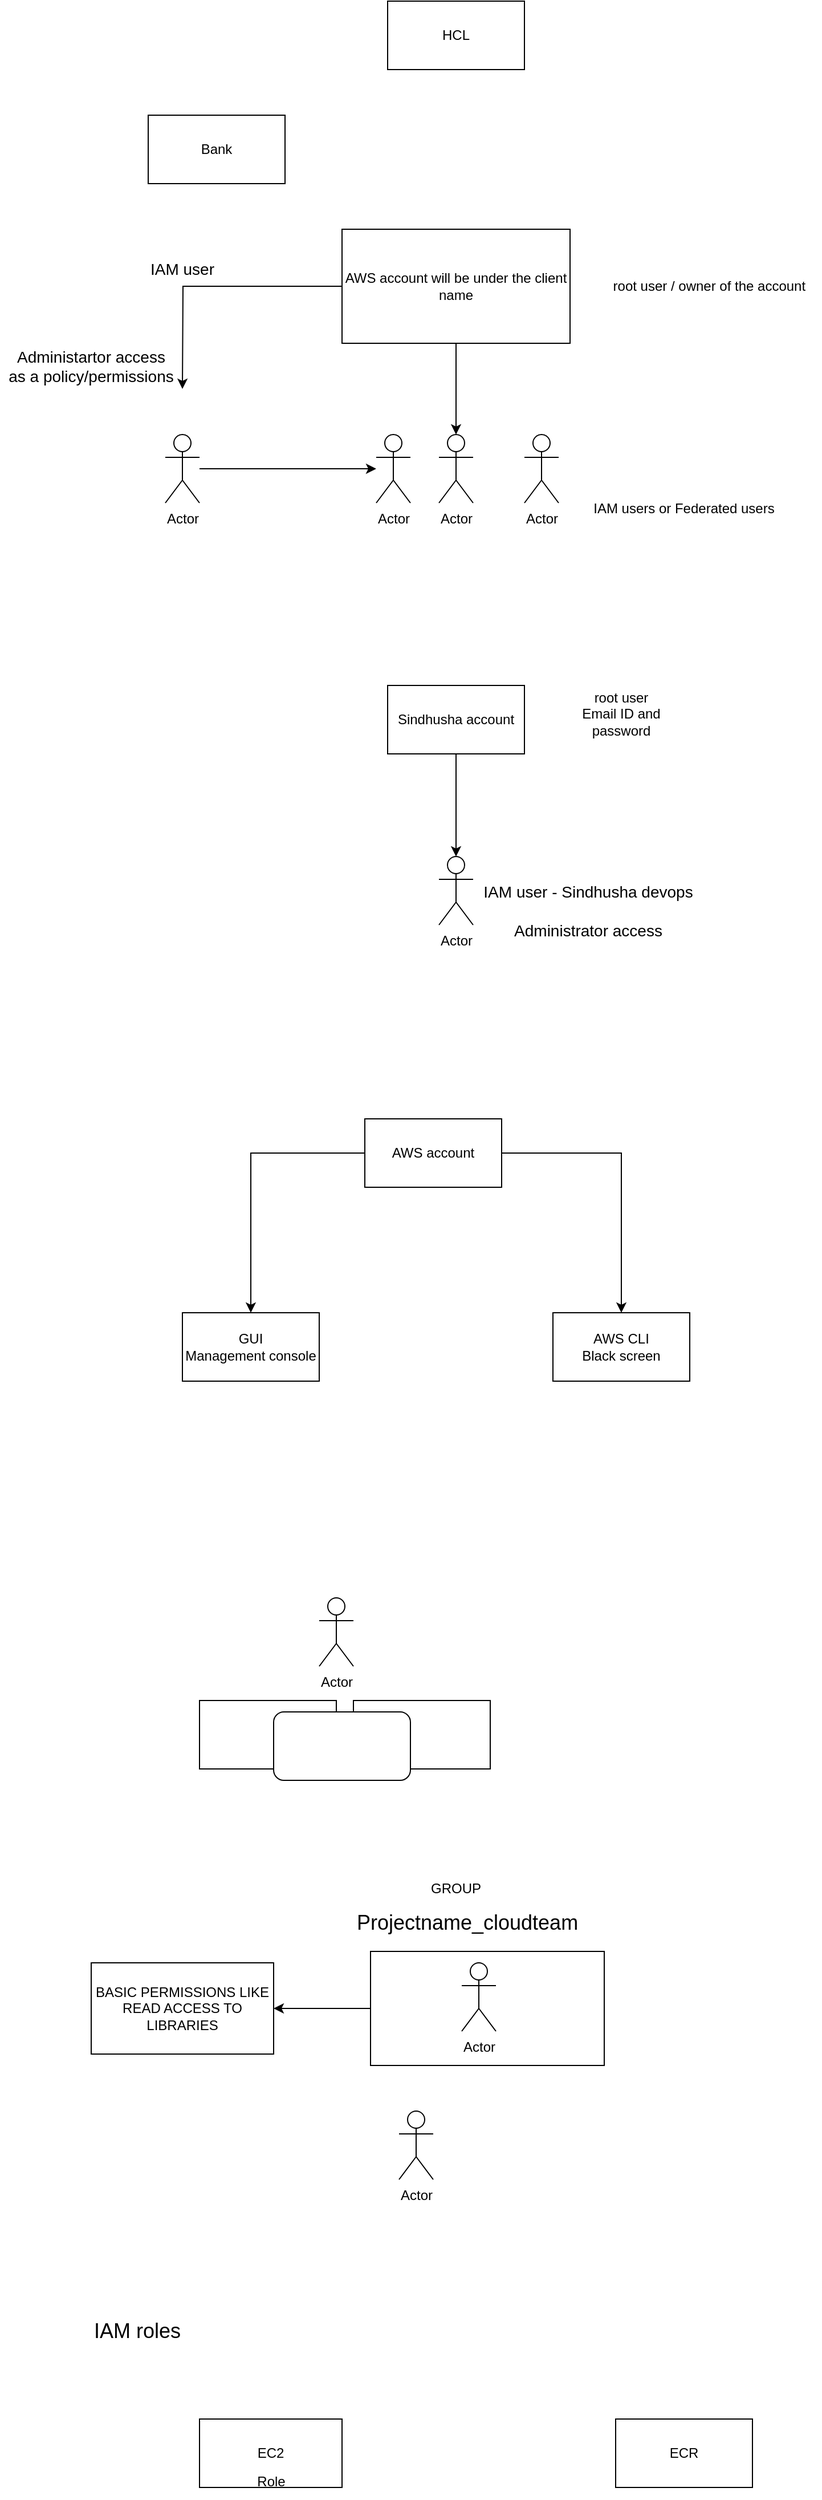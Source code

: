 <mxfile version="23.0.2" type="device">
  <diagram name="Page-1" id="VqDot4BEGNgwhcivmTdY">
    <mxGraphModel dx="1105" dy="549" grid="1" gridSize="10" guides="1" tooltips="1" connect="1" arrows="1" fold="1" page="1" pageScale="1" pageWidth="850" pageHeight="1100" math="0" shadow="0">
      <root>
        <mxCell id="0" />
        <mxCell id="1" parent="0" />
        <mxCell id="xhJ7jauMjRR7VgR7Hack-1" value="HCL" style="rounded=0;whiteSpace=wrap;html=1;" parent="1" vertex="1">
          <mxGeometry x="360" y="120" width="120" height="60" as="geometry" />
        </mxCell>
        <mxCell id="xhJ7jauMjRR7VgR7Hack-2" value="Actor" style="shape=umlActor;verticalLabelPosition=bottom;verticalAlign=top;html=1;outlineConnect=0;" parent="1" vertex="1">
          <mxGeometry x="405" y="500" width="30" height="60" as="geometry" />
        </mxCell>
        <mxCell id="xhJ7jauMjRR7VgR7Hack-3" value="Bank" style="rounded=0;whiteSpace=wrap;html=1;" parent="1" vertex="1">
          <mxGeometry x="150" y="220" width="120" height="60" as="geometry" />
        </mxCell>
        <mxCell id="xhJ7jauMjRR7VgR7Hack-6" value="" style="edgeStyle=orthogonalEdgeStyle;rounded=0;orthogonalLoop=1;jettySize=auto;html=1;" parent="1" source="xhJ7jauMjRR7VgR7Hack-4" target="xhJ7jauMjRR7VgR7Hack-2" edge="1">
          <mxGeometry relative="1" as="geometry" />
        </mxCell>
        <mxCell id="liSBuWrigFrLsLbLje8O-1" style="edgeStyle=orthogonalEdgeStyle;rounded=0;orthogonalLoop=1;jettySize=auto;html=1;" parent="1" source="xhJ7jauMjRR7VgR7Hack-4" edge="1">
          <mxGeometry relative="1" as="geometry">
            <mxPoint x="180" y="460" as="targetPoint" />
          </mxGeometry>
        </mxCell>
        <mxCell id="xhJ7jauMjRR7VgR7Hack-4" value="AWS account will be under the client name" style="rounded=0;whiteSpace=wrap;html=1;" parent="1" vertex="1">
          <mxGeometry x="320" y="320" width="200" height="100" as="geometry" />
        </mxCell>
        <mxCell id="xhJ7jauMjRR7VgR7Hack-8" value="Actor" style="shape=umlActor;verticalLabelPosition=bottom;verticalAlign=top;html=1;outlineConnect=0;" parent="1" vertex="1">
          <mxGeometry x="480" y="500" width="30" height="60" as="geometry" />
        </mxCell>
        <mxCell id="xhJ7jauMjRR7VgR7Hack-9" value="&amp;nbsp;root user / owner of the account" style="text;html=1;align=center;verticalAlign=middle;resizable=0;points=[];autosize=1;strokeColor=none;fillColor=none;" parent="1" vertex="1">
          <mxGeometry x="540" y="355" width="200" height="30" as="geometry" />
        </mxCell>
        <mxCell id="xhJ7jauMjRR7VgR7Hack-10" value="IAM users or Federated users" style="text;html=1;strokeColor=none;fillColor=none;align=center;verticalAlign=middle;whiteSpace=wrap;rounded=0;" parent="1" vertex="1">
          <mxGeometry x="530" y="540" width="180" height="50" as="geometry" />
        </mxCell>
        <mxCell id="xhJ7jauMjRR7VgR7Hack-11" value="&lt;font style=&quot;font-size: 14px;&quot;&gt;Administartor access&lt;br&gt;as a policy/permissions&lt;/font&gt;" style="text;html=1;strokeColor=none;fillColor=none;align=center;verticalAlign=middle;whiteSpace=wrap;rounded=0;" parent="1" vertex="1">
          <mxGeometry x="20" y="410" width="160" height="60" as="geometry" />
        </mxCell>
        <mxCell id="xhJ7jauMjRR7VgR7Hack-12" value="Sindhusha account" style="rounded=0;whiteSpace=wrap;html=1;" parent="1" vertex="1">
          <mxGeometry x="360" y="720" width="120" height="60" as="geometry" />
        </mxCell>
        <mxCell id="xhJ7jauMjRR7VgR7Hack-13" value="Actor" style="shape=umlActor;verticalLabelPosition=bottom;verticalAlign=top;html=1;outlineConnect=0;" parent="1" vertex="1">
          <mxGeometry x="405" y="870" width="30" height="60" as="geometry" />
        </mxCell>
        <mxCell id="xhJ7jauMjRR7VgR7Hack-14" style="edgeStyle=orthogonalEdgeStyle;rounded=0;orthogonalLoop=1;jettySize=auto;html=1;entryX=0.5;entryY=0;entryDx=0;entryDy=0;entryPerimeter=0;" parent="1" source="xhJ7jauMjRR7VgR7Hack-12" target="xhJ7jauMjRR7VgR7Hack-13" edge="1">
          <mxGeometry relative="1" as="geometry" />
        </mxCell>
        <mxCell id="xhJ7jauMjRR7VgR7Hack-15" value="&lt;font style=&quot;font-size: 14px;&quot;&gt;IAM user - Sindhusha devops&lt;br&gt;&lt;br&gt;Administrator access&lt;/font&gt;" style="text;html=1;strokeColor=none;fillColor=none;align=center;verticalAlign=middle;whiteSpace=wrap;rounded=0;" parent="1" vertex="1">
          <mxGeometry x="441" y="890" width="190" height="55" as="geometry" />
        </mxCell>
        <mxCell id="xhJ7jauMjRR7VgR7Hack-16" value="root user&lt;br&gt;Email ID and password" style="text;html=1;strokeColor=none;fillColor=none;align=center;verticalAlign=middle;whiteSpace=wrap;rounded=0;" parent="1" vertex="1">
          <mxGeometry x="505" y="710" width="120" height="70" as="geometry" />
        </mxCell>
        <mxCell id="liSBuWrigFrLsLbLje8O-5" value="" style="edgeStyle=orthogonalEdgeStyle;rounded=0;orthogonalLoop=1;jettySize=auto;html=1;" parent="1" source="liSBuWrigFrLsLbLje8O-2" target="liSBuWrigFrLsLbLje8O-4" edge="1">
          <mxGeometry relative="1" as="geometry" />
        </mxCell>
        <mxCell id="liSBuWrigFrLsLbLje8O-2" value="Actor" style="shape=umlActor;verticalLabelPosition=bottom;verticalAlign=top;html=1;outlineConnect=0;" parent="1" vertex="1">
          <mxGeometry x="165" y="500" width="30" height="60" as="geometry" />
        </mxCell>
        <mxCell id="liSBuWrigFrLsLbLje8O-3" value="&lt;font style=&quot;font-size: 14px;&quot;&gt;IAM user&lt;/font&gt;" style="text;html=1;strokeColor=none;fillColor=none;align=center;verticalAlign=middle;whiteSpace=wrap;rounded=0;" parent="1" vertex="1">
          <mxGeometry x="150" y="340" width="60" height="30" as="geometry" />
        </mxCell>
        <mxCell id="liSBuWrigFrLsLbLje8O-4" value="Actor" style="shape=umlActor;verticalLabelPosition=bottom;verticalAlign=top;html=1;outlineConnect=0;" parent="1" vertex="1">
          <mxGeometry x="350" y="500" width="30" height="60" as="geometry" />
        </mxCell>
        <mxCell id="liSBuWrigFrLsLbLje8O-8" value="" style="edgeStyle=orthogonalEdgeStyle;rounded=0;orthogonalLoop=1;jettySize=auto;html=1;" parent="1" source="liSBuWrigFrLsLbLje8O-6" target="liSBuWrigFrLsLbLje8O-7" edge="1">
          <mxGeometry relative="1" as="geometry" />
        </mxCell>
        <mxCell id="liSBuWrigFrLsLbLje8O-10" value="" style="edgeStyle=orthogonalEdgeStyle;rounded=0;orthogonalLoop=1;jettySize=auto;html=1;" parent="1" source="liSBuWrigFrLsLbLje8O-6" target="liSBuWrigFrLsLbLje8O-9" edge="1">
          <mxGeometry relative="1" as="geometry" />
        </mxCell>
        <mxCell id="liSBuWrigFrLsLbLje8O-6" value="AWS account" style="rounded=0;whiteSpace=wrap;html=1;" parent="1" vertex="1">
          <mxGeometry x="340" y="1100" width="120" height="60" as="geometry" />
        </mxCell>
        <mxCell id="liSBuWrigFrLsLbLje8O-7" value="GUI&lt;br&gt;Management console" style="rounded=0;whiteSpace=wrap;html=1;" parent="1" vertex="1">
          <mxGeometry x="180" y="1270" width="120" height="60" as="geometry" />
        </mxCell>
        <mxCell id="liSBuWrigFrLsLbLje8O-9" value="AWS CLI&lt;br&gt;Black screen" style="rounded=0;whiteSpace=wrap;html=1;" parent="1" vertex="1">
          <mxGeometry x="505" y="1270" width="120" height="60" as="geometry" />
        </mxCell>
        <mxCell id="k8OR5i-twZWyqBZ3G44j-1" value="" style="rounded=0;whiteSpace=wrap;html=1;" parent="1" vertex="1">
          <mxGeometry x="195" y="1610" width="120" height="60" as="geometry" />
        </mxCell>
        <mxCell id="k8OR5i-twZWyqBZ3G44j-2" value="Actor" style="shape=umlActor;verticalLabelPosition=bottom;verticalAlign=top;html=1;outlineConnect=0;" parent="1" vertex="1">
          <mxGeometry x="300" y="1520" width="30" height="60" as="geometry" />
        </mxCell>
        <mxCell id="k8OR5i-twZWyqBZ3G44j-3" value="" style="rounded=0;whiteSpace=wrap;html=1;" parent="1" vertex="1">
          <mxGeometry x="330" y="1610" width="120" height="60" as="geometry" />
        </mxCell>
        <mxCell id="k8OR5i-twZWyqBZ3G44j-5" value="" style="rounded=1;whiteSpace=wrap;html=1;" parent="1" vertex="1">
          <mxGeometry x="260" y="1620" width="120" height="60" as="geometry" />
        </mxCell>
        <mxCell id="k8OR5i-twZWyqBZ3G44j-10" value="" style="edgeStyle=orthogonalEdgeStyle;rounded=0;orthogonalLoop=1;jettySize=auto;html=1;" parent="1" source="k8OR5i-twZWyqBZ3G44j-7" target="k8OR5i-twZWyqBZ3G44j-9" edge="1">
          <mxGeometry relative="1" as="geometry" />
        </mxCell>
        <mxCell id="k8OR5i-twZWyqBZ3G44j-7" value="" style="rounded=0;whiteSpace=wrap;html=1;" parent="1" vertex="1">
          <mxGeometry x="345" y="1830" width="205" height="100" as="geometry" />
        </mxCell>
        <mxCell id="k8OR5i-twZWyqBZ3G44j-8" value="&lt;font style=&quot;font-size: 18px;&quot;&gt;Projectname_cloudteam&lt;/font&gt;" style="text;html=1;strokeColor=none;fillColor=none;align=center;verticalAlign=middle;whiteSpace=wrap;rounded=0;" parent="1" vertex="1">
          <mxGeometry x="370" y="1790" width="120" height="30" as="geometry" />
        </mxCell>
        <mxCell id="k8OR5i-twZWyqBZ3G44j-9" value="BASIC PERMISSIONS LIKE READ ACCESS TO LIBRARIES" style="rounded=0;whiteSpace=wrap;html=1;" parent="1" vertex="1">
          <mxGeometry x="100" y="1840" width="160" height="80" as="geometry" />
        </mxCell>
        <mxCell id="k8OR5i-twZWyqBZ3G44j-11" value="GROUP" style="text;html=1;strokeColor=none;fillColor=none;align=center;verticalAlign=middle;whiteSpace=wrap;rounded=0;" parent="1" vertex="1">
          <mxGeometry x="390" y="1760" width="60" height="30" as="geometry" />
        </mxCell>
        <mxCell id="k8OR5i-twZWyqBZ3G44j-12" value="Actor" style="shape=umlActor;verticalLabelPosition=bottom;verticalAlign=top;html=1;outlineConnect=0;" parent="1" vertex="1">
          <mxGeometry x="370" y="1970" width="30" height="60" as="geometry" />
        </mxCell>
        <mxCell id="k8OR5i-twZWyqBZ3G44j-14" value="Actor" style="shape=umlActor;verticalLabelPosition=bottom;verticalAlign=top;html=1;outlineConnect=0;" parent="1" vertex="1">
          <mxGeometry x="425" y="1840" width="30" height="60" as="geometry" />
        </mxCell>
        <mxCell id="8XjuaPsJFP9gLqbiDcLA-1" value="EC2" style="rounded=0;whiteSpace=wrap;html=1;" vertex="1" parent="1">
          <mxGeometry x="195" y="2240" width="125" height="60" as="geometry" />
        </mxCell>
        <mxCell id="8XjuaPsJFP9gLqbiDcLA-2" value="ECR" style="rounded=0;whiteSpace=wrap;html=1;" vertex="1" parent="1">
          <mxGeometry x="560" y="2240" width="120" height="60" as="geometry" />
        </mxCell>
        <mxCell id="8XjuaPsJFP9gLqbiDcLA-3" value="&lt;font style=&quot;font-size: 18px;&quot;&gt;IAM roles&lt;/font&gt;" style="text;html=1;align=center;verticalAlign=middle;resizable=0;points=[];autosize=1;strokeColor=none;fillColor=none;" vertex="1" parent="1">
          <mxGeometry x="90" y="2143" width="100" height="40" as="geometry" />
        </mxCell>
        <mxCell id="8XjuaPsJFP9gLqbiDcLA-4" value="Role" style="text;html=1;strokeColor=none;fillColor=none;align=center;verticalAlign=middle;whiteSpace=wrap;rounded=0;" vertex="1" parent="1">
          <mxGeometry x="227.5" y="2280" width="60" height="30" as="geometry" />
        </mxCell>
      </root>
    </mxGraphModel>
  </diagram>
</mxfile>
